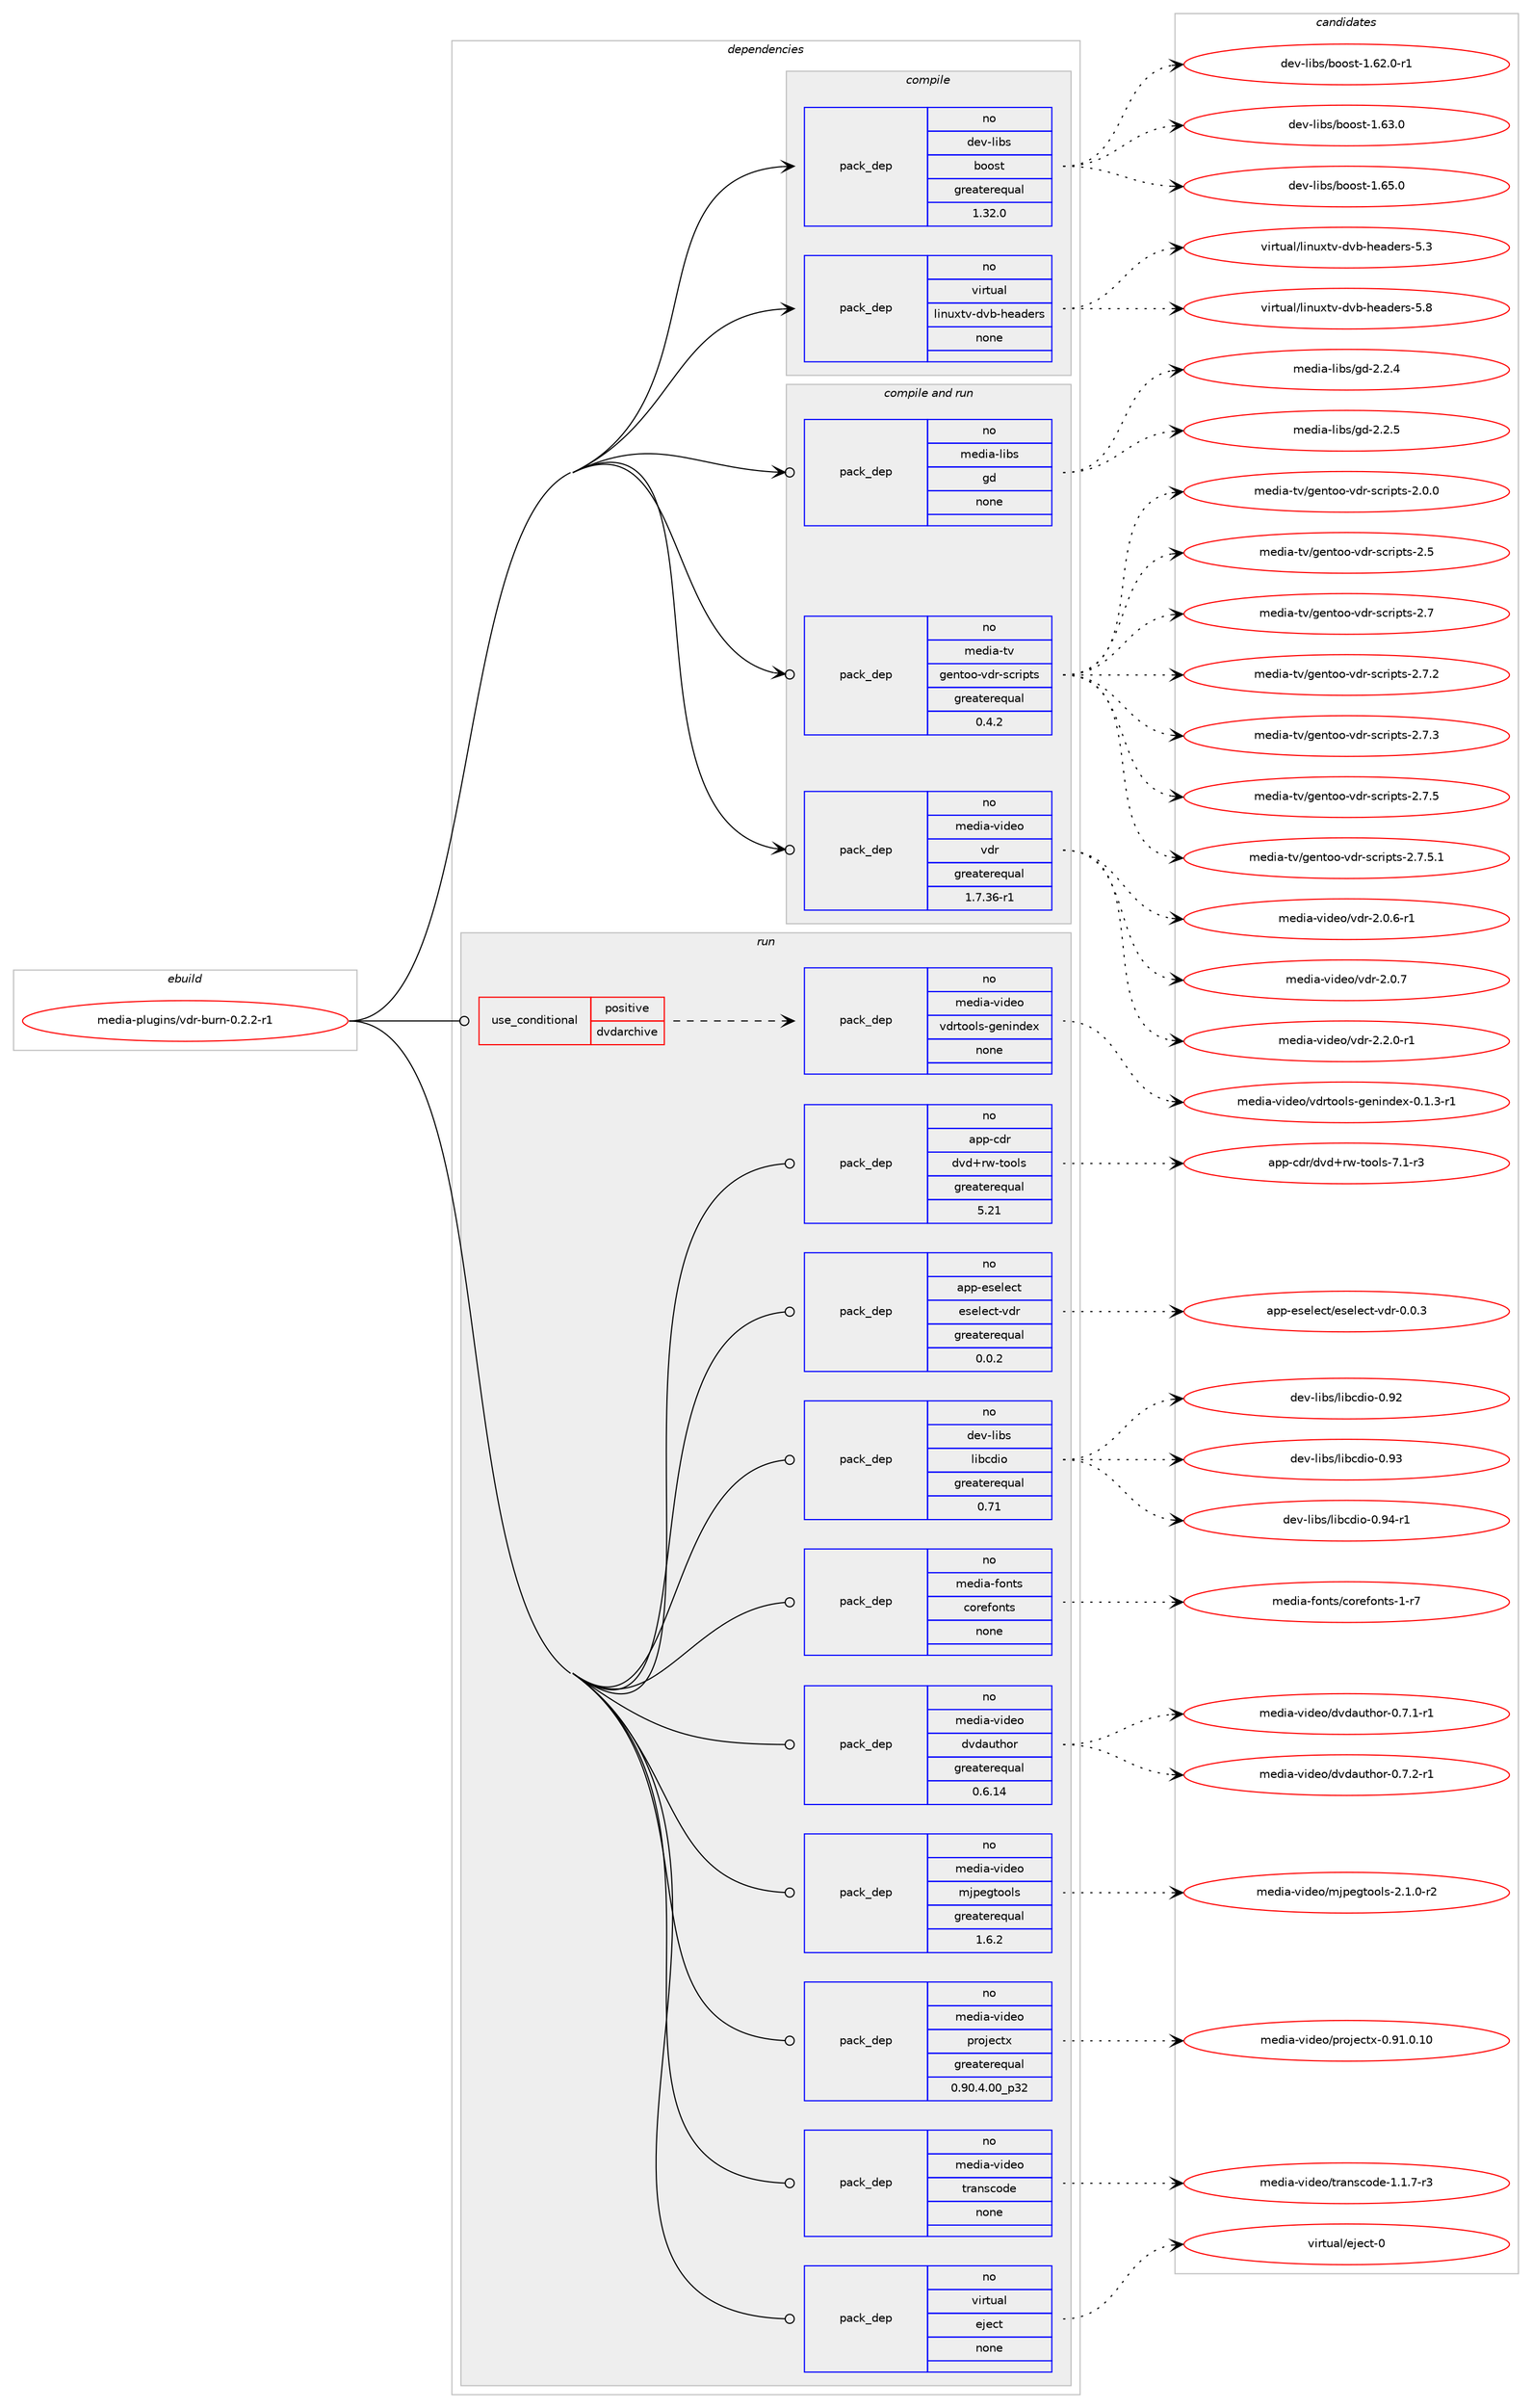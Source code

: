 digraph prolog {

# *************
# Graph options
# *************

newrank=true;
concentrate=true;
compound=true;
graph [rankdir=LR,fontname=Helvetica,fontsize=10,ranksep=1.5];#, ranksep=2.5, nodesep=0.2];
edge  [arrowhead=vee];
node  [fontname=Helvetica,fontsize=10];

# **********
# The ebuild
# **********

subgraph cluster_leftcol {
color=gray;
rank=same;
label=<<i>ebuild</i>>;
id [label="media-plugins/vdr-burn-0.2.2-r1", color=red, width=4, href="../media-plugins/vdr-burn-0.2.2-r1.svg"];
}

# ****************
# The dependencies
# ****************

subgraph cluster_midcol {
color=gray;
label=<<i>dependencies</i>>;
subgraph cluster_compile {
fillcolor="#eeeeee";
style=filled;
label=<<i>compile</i>>;
subgraph pack277460 {
dependency375921 [label=<<TABLE BORDER="0" CELLBORDER="1" CELLSPACING="0" CELLPADDING="4" WIDTH="220"><TR><TD ROWSPAN="6" CELLPADDING="30">pack_dep</TD></TR><TR><TD WIDTH="110">no</TD></TR><TR><TD>dev-libs</TD></TR><TR><TD>boost</TD></TR><TR><TD>greaterequal</TD></TR><TR><TD>1.32.0</TD></TR></TABLE>>, shape=none, color=blue];
}
id:e -> dependency375921:w [weight=20,style="solid",arrowhead="vee"];
subgraph pack277461 {
dependency375922 [label=<<TABLE BORDER="0" CELLBORDER="1" CELLSPACING="0" CELLPADDING="4" WIDTH="220"><TR><TD ROWSPAN="6" CELLPADDING="30">pack_dep</TD></TR><TR><TD WIDTH="110">no</TD></TR><TR><TD>virtual</TD></TR><TR><TD>linuxtv-dvb-headers</TD></TR><TR><TD>none</TD></TR><TR><TD></TD></TR></TABLE>>, shape=none, color=blue];
}
id:e -> dependency375922:w [weight=20,style="solid",arrowhead="vee"];
}
subgraph cluster_compileandrun {
fillcolor="#eeeeee";
style=filled;
label=<<i>compile and run</i>>;
subgraph pack277462 {
dependency375923 [label=<<TABLE BORDER="0" CELLBORDER="1" CELLSPACING="0" CELLPADDING="4" WIDTH="220"><TR><TD ROWSPAN="6" CELLPADDING="30">pack_dep</TD></TR><TR><TD WIDTH="110">no</TD></TR><TR><TD>media-libs</TD></TR><TR><TD>gd</TD></TR><TR><TD>none</TD></TR><TR><TD></TD></TR></TABLE>>, shape=none, color=blue];
}
id:e -> dependency375923:w [weight=20,style="solid",arrowhead="odotvee"];
subgraph pack277463 {
dependency375924 [label=<<TABLE BORDER="0" CELLBORDER="1" CELLSPACING="0" CELLPADDING="4" WIDTH="220"><TR><TD ROWSPAN="6" CELLPADDING="30">pack_dep</TD></TR><TR><TD WIDTH="110">no</TD></TR><TR><TD>media-tv</TD></TR><TR><TD>gentoo-vdr-scripts</TD></TR><TR><TD>greaterequal</TD></TR><TR><TD>0.4.2</TD></TR></TABLE>>, shape=none, color=blue];
}
id:e -> dependency375924:w [weight=20,style="solid",arrowhead="odotvee"];
subgraph pack277464 {
dependency375925 [label=<<TABLE BORDER="0" CELLBORDER="1" CELLSPACING="0" CELLPADDING="4" WIDTH="220"><TR><TD ROWSPAN="6" CELLPADDING="30">pack_dep</TD></TR><TR><TD WIDTH="110">no</TD></TR><TR><TD>media-video</TD></TR><TR><TD>vdr</TD></TR><TR><TD>greaterequal</TD></TR><TR><TD>1.7.36-r1</TD></TR></TABLE>>, shape=none, color=blue];
}
id:e -> dependency375925:w [weight=20,style="solid",arrowhead="odotvee"];
}
subgraph cluster_run {
fillcolor="#eeeeee";
style=filled;
label=<<i>run</i>>;
subgraph cond92454 {
dependency375926 [label=<<TABLE BORDER="0" CELLBORDER="1" CELLSPACING="0" CELLPADDING="4"><TR><TD ROWSPAN="3" CELLPADDING="10">use_conditional</TD></TR><TR><TD>positive</TD></TR><TR><TD>dvdarchive</TD></TR></TABLE>>, shape=none, color=red];
subgraph pack277465 {
dependency375927 [label=<<TABLE BORDER="0" CELLBORDER="1" CELLSPACING="0" CELLPADDING="4" WIDTH="220"><TR><TD ROWSPAN="6" CELLPADDING="30">pack_dep</TD></TR><TR><TD WIDTH="110">no</TD></TR><TR><TD>media-video</TD></TR><TR><TD>vdrtools-genindex</TD></TR><TR><TD>none</TD></TR><TR><TD></TD></TR></TABLE>>, shape=none, color=blue];
}
dependency375926:e -> dependency375927:w [weight=20,style="dashed",arrowhead="vee"];
}
id:e -> dependency375926:w [weight=20,style="solid",arrowhead="odot"];
subgraph pack277466 {
dependency375928 [label=<<TABLE BORDER="0" CELLBORDER="1" CELLSPACING="0" CELLPADDING="4" WIDTH="220"><TR><TD ROWSPAN="6" CELLPADDING="30">pack_dep</TD></TR><TR><TD WIDTH="110">no</TD></TR><TR><TD>app-cdr</TD></TR><TR><TD>dvd+rw-tools</TD></TR><TR><TD>greaterequal</TD></TR><TR><TD>5.21</TD></TR></TABLE>>, shape=none, color=blue];
}
id:e -> dependency375928:w [weight=20,style="solid",arrowhead="odot"];
subgraph pack277467 {
dependency375929 [label=<<TABLE BORDER="0" CELLBORDER="1" CELLSPACING="0" CELLPADDING="4" WIDTH="220"><TR><TD ROWSPAN="6" CELLPADDING="30">pack_dep</TD></TR><TR><TD WIDTH="110">no</TD></TR><TR><TD>app-eselect</TD></TR><TR><TD>eselect-vdr</TD></TR><TR><TD>greaterequal</TD></TR><TR><TD>0.0.2</TD></TR></TABLE>>, shape=none, color=blue];
}
id:e -> dependency375929:w [weight=20,style="solid",arrowhead="odot"];
subgraph pack277468 {
dependency375930 [label=<<TABLE BORDER="0" CELLBORDER="1" CELLSPACING="0" CELLPADDING="4" WIDTH="220"><TR><TD ROWSPAN="6" CELLPADDING="30">pack_dep</TD></TR><TR><TD WIDTH="110">no</TD></TR><TR><TD>dev-libs</TD></TR><TR><TD>libcdio</TD></TR><TR><TD>greaterequal</TD></TR><TR><TD>0.71</TD></TR></TABLE>>, shape=none, color=blue];
}
id:e -> dependency375930:w [weight=20,style="solid",arrowhead="odot"];
subgraph pack277469 {
dependency375931 [label=<<TABLE BORDER="0" CELLBORDER="1" CELLSPACING="0" CELLPADDING="4" WIDTH="220"><TR><TD ROWSPAN="6" CELLPADDING="30">pack_dep</TD></TR><TR><TD WIDTH="110">no</TD></TR><TR><TD>media-fonts</TD></TR><TR><TD>corefonts</TD></TR><TR><TD>none</TD></TR><TR><TD></TD></TR></TABLE>>, shape=none, color=blue];
}
id:e -> dependency375931:w [weight=20,style="solid",arrowhead="odot"];
subgraph pack277470 {
dependency375932 [label=<<TABLE BORDER="0" CELLBORDER="1" CELLSPACING="0" CELLPADDING="4" WIDTH="220"><TR><TD ROWSPAN="6" CELLPADDING="30">pack_dep</TD></TR><TR><TD WIDTH="110">no</TD></TR><TR><TD>media-video</TD></TR><TR><TD>dvdauthor</TD></TR><TR><TD>greaterequal</TD></TR><TR><TD>0.6.14</TD></TR></TABLE>>, shape=none, color=blue];
}
id:e -> dependency375932:w [weight=20,style="solid",arrowhead="odot"];
subgraph pack277471 {
dependency375933 [label=<<TABLE BORDER="0" CELLBORDER="1" CELLSPACING="0" CELLPADDING="4" WIDTH="220"><TR><TD ROWSPAN="6" CELLPADDING="30">pack_dep</TD></TR><TR><TD WIDTH="110">no</TD></TR><TR><TD>media-video</TD></TR><TR><TD>mjpegtools</TD></TR><TR><TD>greaterequal</TD></TR><TR><TD>1.6.2</TD></TR></TABLE>>, shape=none, color=blue];
}
id:e -> dependency375933:w [weight=20,style="solid",arrowhead="odot"];
subgraph pack277472 {
dependency375934 [label=<<TABLE BORDER="0" CELLBORDER="1" CELLSPACING="0" CELLPADDING="4" WIDTH="220"><TR><TD ROWSPAN="6" CELLPADDING="30">pack_dep</TD></TR><TR><TD WIDTH="110">no</TD></TR><TR><TD>media-video</TD></TR><TR><TD>projectx</TD></TR><TR><TD>greaterequal</TD></TR><TR><TD>0.90.4.00_p32</TD></TR></TABLE>>, shape=none, color=blue];
}
id:e -> dependency375934:w [weight=20,style="solid",arrowhead="odot"];
subgraph pack277473 {
dependency375935 [label=<<TABLE BORDER="0" CELLBORDER="1" CELLSPACING="0" CELLPADDING="4" WIDTH="220"><TR><TD ROWSPAN="6" CELLPADDING="30">pack_dep</TD></TR><TR><TD WIDTH="110">no</TD></TR><TR><TD>media-video</TD></TR><TR><TD>transcode</TD></TR><TR><TD>none</TD></TR><TR><TD></TD></TR></TABLE>>, shape=none, color=blue];
}
id:e -> dependency375935:w [weight=20,style="solid",arrowhead="odot"];
subgraph pack277474 {
dependency375936 [label=<<TABLE BORDER="0" CELLBORDER="1" CELLSPACING="0" CELLPADDING="4" WIDTH="220"><TR><TD ROWSPAN="6" CELLPADDING="30">pack_dep</TD></TR><TR><TD WIDTH="110">no</TD></TR><TR><TD>virtual</TD></TR><TR><TD>eject</TD></TR><TR><TD>none</TD></TR><TR><TD></TD></TR></TABLE>>, shape=none, color=blue];
}
id:e -> dependency375936:w [weight=20,style="solid",arrowhead="odot"];
}
}

# **************
# The candidates
# **************

subgraph cluster_choices {
rank=same;
color=gray;
label=<<i>candidates</i>>;

subgraph choice277460 {
color=black;
nodesep=1;
choice10010111845108105981154798111111115116454946545046484511449 [label="dev-libs/boost-1.62.0-r1", color=red, width=4,href="../dev-libs/boost-1.62.0-r1.svg"];
choice1001011184510810598115479811111111511645494654514648 [label="dev-libs/boost-1.63.0", color=red, width=4,href="../dev-libs/boost-1.63.0.svg"];
choice1001011184510810598115479811111111511645494654534648 [label="dev-libs/boost-1.65.0", color=red, width=4,href="../dev-libs/boost-1.65.0.svg"];
dependency375921:e -> choice10010111845108105981154798111111115116454946545046484511449:w [style=dotted,weight="100"];
dependency375921:e -> choice1001011184510810598115479811111111511645494654514648:w [style=dotted,weight="100"];
dependency375921:e -> choice1001011184510810598115479811111111511645494654534648:w [style=dotted,weight="100"];
}
subgraph choice277461 {
color=black;
nodesep=1;
choice11810511411611797108471081051101171201161184510011898451041019710010111411545534651 [label="virtual/linuxtv-dvb-headers-5.3", color=red, width=4,href="../virtual/linuxtv-dvb-headers-5.3.svg"];
choice11810511411611797108471081051101171201161184510011898451041019710010111411545534656 [label="virtual/linuxtv-dvb-headers-5.8", color=red, width=4,href="../virtual/linuxtv-dvb-headers-5.8.svg"];
dependency375922:e -> choice11810511411611797108471081051101171201161184510011898451041019710010111411545534651:w [style=dotted,weight="100"];
dependency375922:e -> choice11810511411611797108471081051101171201161184510011898451041019710010111411545534656:w [style=dotted,weight="100"];
}
subgraph choice277462 {
color=black;
nodesep=1;
choice10910110010597451081059811547103100455046504652 [label="media-libs/gd-2.2.4", color=red, width=4,href="../media-libs/gd-2.2.4.svg"];
choice10910110010597451081059811547103100455046504653 [label="media-libs/gd-2.2.5", color=red, width=4,href="../media-libs/gd-2.2.5.svg"];
dependency375923:e -> choice10910110010597451081059811547103100455046504652:w [style=dotted,weight="100"];
dependency375923:e -> choice10910110010597451081059811547103100455046504653:w [style=dotted,weight="100"];
}
subgraph choice277463 {
color=black;
nodesep=1;
choice109101100105974511611847103101110116111111451181001144511599114105112116115455046484648 [label="media-tv/gentoo-vdr-scripts-2.0.0", color=red, width=4,href="../media-tv/gentoo-vdr-scripts-2.0.0.svg"];
choice10910110010597451161184710310111011611111145118100114451159911410511211611545504653 [label="media-tv/gentoo-vdr-scripts-2.5", color=red, width=4,href="../media-tv/gentoo-vdr-scripts-2.5.svg"];
choice10910110010597451161184710310111011611111145118100114451159911410511211611545504655 [label="media-tv/gentoo-vdr-scripts-2.7", color=red, width=4,href="../media-tv/gentoo-vdr-scripts-2.7.svg"];
choice109101100105974511611847103101110116111111451181001144511599114105112116115455046554650 [label="media-tv/gentoo-vdr-scripts-2.7.2", color=red, width=4,href="../media-tv/gentoo-vdr-scripts-2.7.2.svg"];
choice109101100105974511611847103101110116111111451181001144511599114105112116115455046554651 [label="media-tv/gentoo-vdr-scripts-2.7.3", color=red, width=4,href="../media-tv/gentoo-vdr-scripts-2.7.3.svg"];
choice109101100105974511611847103101110116111111451181001144511599114105112116115455046554653 [label="media-tv/gentoo-vdr-scripts-2.7.5", color=red, width=4,href="../media-tv/gentoo-vdr-scripts-2.7.5.svg"];
choice1091011001059745116118471031011101161111114511810011445115991141051121161154550465546534649 [label="media-tv/gentoo-vdr-scripts-2.7.5.1", color=red, width=4,href="../media-tv/gentoo-vdr-scripts-2.7.5.1.svg"];
dependency375924:e -> choice109101100105974511611847103101110116111111451181001144511599114105112116115455046484648:w [style=dotted,weight="100"];
dependency375924:e -> choice10910110010597451161184710310111011611111145118100114451159911410511211611545504653:w [style=dotted,weight="100"];
dependency375924:e -> choice10910110010597451161184710310111011611111145118100114451159911410511211611545504655:w [style=dotted,weight="100"];
dependency375924:e -> choice109101100105974511611847103101110116111111451181001144511599114105112116115455046554650:w [style=dotted,weight="100"];
dependency375924:e -> choice109101100105974511611847103101110116111111451181001144511599114105112116115455046554651:w [style=dotted,weight="100"];
dependency375924:e -> choice109101100105974511611847103101110116111111451181001144511599114105112116115455046554653:w [style=dotted,weight="100"];
dependency375924:e -> choice1091011001059745116118471031011101161111114511810011445115991141051121161154550465546534649:w [style=dotted,weight="100"];
}
subgraph choice277464 {
color=black;
nodesep=1;
choice1091011001059745118105100101111471181001144550464846544511449 [label="media-video/vdr-2.0.6-r1", color=red, width=4,href="../media-video/vdr-2.0.6-r1.svg"];
choice109101100105974511810510010111147118100114455046484655 [label="media-video/vdr-2.0.7", color=red, width=4,href="../media-video/vdr-2.0.7.svg"];
choice1091011001059745118105100101111471181001144550465046484511449 [label="media-video/vdr-2.2.0-r1", color=red, width=4,href="../media-video/vdr-2.2.0-r1.svg"];
dependency375925:e -> choice1091011001059745118105100101111471181001144550464846544511449:w [style=dotted,weight="100"];
dependency375925:e -> choice109101100105974511810510010111147118100114455046484655:w [style=dotted,weight="100"];
dependency375925:e -> choice1091011001059745118105100101111471181001144550465046484511449:w [style=dotted,weight="100"];
}
subgraph choice277465 {
color=black;
nodesep=1;
choice109101100105974511810510010111147118100114116111111108115451031011101051101001011204548464946514511449 [label="media-video/vdrtools-genindex-0.1.3-r1", color=red, width=4,href="../media-video/vdrtools-genindex-0.1.3-r1.svg"];
dependency375927:e -> choice109101100105974511810510010111147118100114116111111108115451031011101051101001011204548464946514511449:w [style=dotted,weight="100"];
}
subgraph choice277466 {
color=black;
nodesep=1;
choice971121124599100114471001181004311411945116111111108115455546494511451 [label="app-cdr/dvd+rw-tools-7.1-r3", color=red, width=4,href="../app-cdr/dvd+rw-tools-7.1-r3.svg"];
dependency375928:e -> choice971121124599100114471001181004311411945116111111108115455546494511451:w [style=dotted,weight="100"];
}
subgraph choice277467 {
color=black;
nodesep=1;
choice971121124510111510110810199116471011151011081019911645118100114454846484651 [label="app-eselect/eselect-vdr-0.0.3", color=red, width=4,href="../app-eselect/eselect-vdr-0.0.3.svg"];
dependency375929:e -> choice971121124510111510110810199116471011151011081019911645118100114454846484651:w [style=dotted,weight="100"];
}
subgraph choice277468 {
color=black;
nodesep=1;
choice10010111845108105981154710810598991001051114548465750 [label="dev-libs/libcdio-0.92", color=red, width=4,href="../dev-libs/libcdio-0.92.svg"];
choice10010111845108105981154710810598991001051114548465751 [label="dev-libs/libcdio-0.93", color=red, width=4,href="../dev-libs/libcdio-0.93.svg"];
choice100101118451081059811547108105989910010511145484657524511449 [label="dev-libs/libcdio-0.94-r1", color=red, width=4,href="../dev-libs/libcdio-0.94-r1.svg"];
dependency375930:e -> choice10010111845108105981154710810598991001051114548465750:w [style=dotted,weight="100"];
dependency375930:e -> choice10010111845108105981154710810598991001051114548465751:w [style=dotted,weight="100"];
dependency375930:e -> choice100101118451081059811547108105989910010511145484657524511449:w [style=dotted,weight="100"];
}
subgraph choice277469 {
color=black;
nodesep=1;
choice1091011001059745102111110116115479911111410110211111011611545494511455 [label="media-fonts/corefonts-1-r7", color=red, width=4,href="../media-fonts/corefonts-1-r7.svg"];
dependency375931:e -> choice1091011001059745102111110116115479911111410110211111011611545494511455:w [style=dotted,weight="100"];
}
subgraph choice277470 {
color=black;
nodesep=1;
choice109101100105974511810510010111147100118100971171161041111144548465546494511449 [label="media-video/dvdauthor-0.7.1-r1", color=red, width=4,href="../media-video/dvdauthor-0.7.1-r1.svg"];
choice109101100105974511810510010111147100118100971171161041111144548465546504511449 [label="media-video/dvdauthor-0.7.2-r1", color=red, width=4,href="../media-video/dvdauthor-0.7.2-r1.svg"];
dependency375932:e -> choice109101100105974511810510010111147100118100971171161041111144548465546494511449:w [style=dotted,weight="100"];
dependency375932:e -> choice109101100105974511810510010111147100118100971171161041111144548465546504511449:w [style=dotted,weight="100"];
}
subgraph choice277471 {
color=black;
nodesep=1;
choice1091011001059745118105100101111471091061121011031161111111081154550464946484511450 [label="media-video/mjpegtools-2.1.0-r2", color=red, width=4,href="../media-video/mjpegtools-2.1.0-r2.svg"];
dependency375933:e -> choice1091011001059745118105100101111471091061121011031161111111081154550464946484511450:w [style=dotted,weight="100"];
}
subgraph choice277472 {
color=black;
nodesep=1;
choice1091011001059745118105100101111471121141111061019911612045484657494648464948 [label="media-video/projectx-0.91.0.10", color=red, width=4,href="../media-video/projectx-0.91.0.10.svg"];
dependency375934:e -> choice1091011001059745118105100101111471121141111061019911612045484657494648464948:w [style=dotted,weight="100"];
}
subgraph choice277473 {
color=black;
nodesep=1;
choice10910110010597451181051001011114711611497110115991111001014549464946554511451 [label="media-video/transcode-1.1.7-r3", color=red, width=4,href="../media-video/transcode-1.1.7-r3.svg"];
dependency375935:e -> choice10910110010597451181051001011114711611497110115991111001014549464946554511451:w [style=dotted,weight="100"];
}
subgraph choice277474 {
color=black;
nodesep=1;
choice1181051141161179710847101106101991164548 [label="virtual/eject-0", color=red, width=4,href="../virtual/eject-0.svg"];
dependency375936:e -> choice1181051141161179710847101106101991164548:w [style=dotted,weight="100"];
}
}

}
